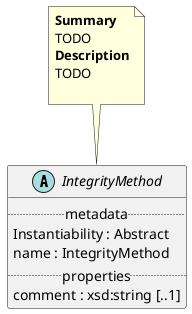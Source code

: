 @startuml
abstract IntegrityMethod {
.. metadata ..
    Instantiability : Abstract
    name : IntegrityMethod
.. properties ..
    comment : xsd:string [..1]
}
note top of IntegrityMethod
<b>Summary</b>
TODO
<b>Description</b>
TODO

end note
@enduml
